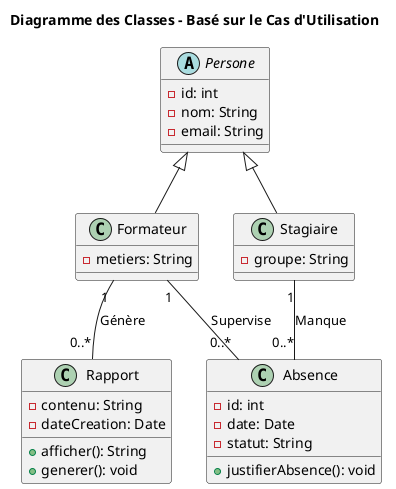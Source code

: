 @startuml
title Diagramme des Classes - Basé sur le Cas d'Utilisation

abstract class Persone {
  - id: int
  - nom: String
  - email: String
}

class Formateur {
  - metiers: String
}

class Stagiaire {
  - groupe: String
}

class Absence {
  - id: int
  - date: Date
  - statut: String
  + justifierAbsence(): void
}

class Rapport {
  - contenu: String
  - dateCreation: Date
  + afficher(): String
  + generer(): void
}

Persone <|-- Formateur
Persone <|-- Stagiaire

Formateur "1" -- "0..*" Absence : "Supervise"
Stagiaire "1" -- "0..*" Absence : "Manque"
Formateur "1" -- "0..*" Rapport : "Génère"

@enduml
